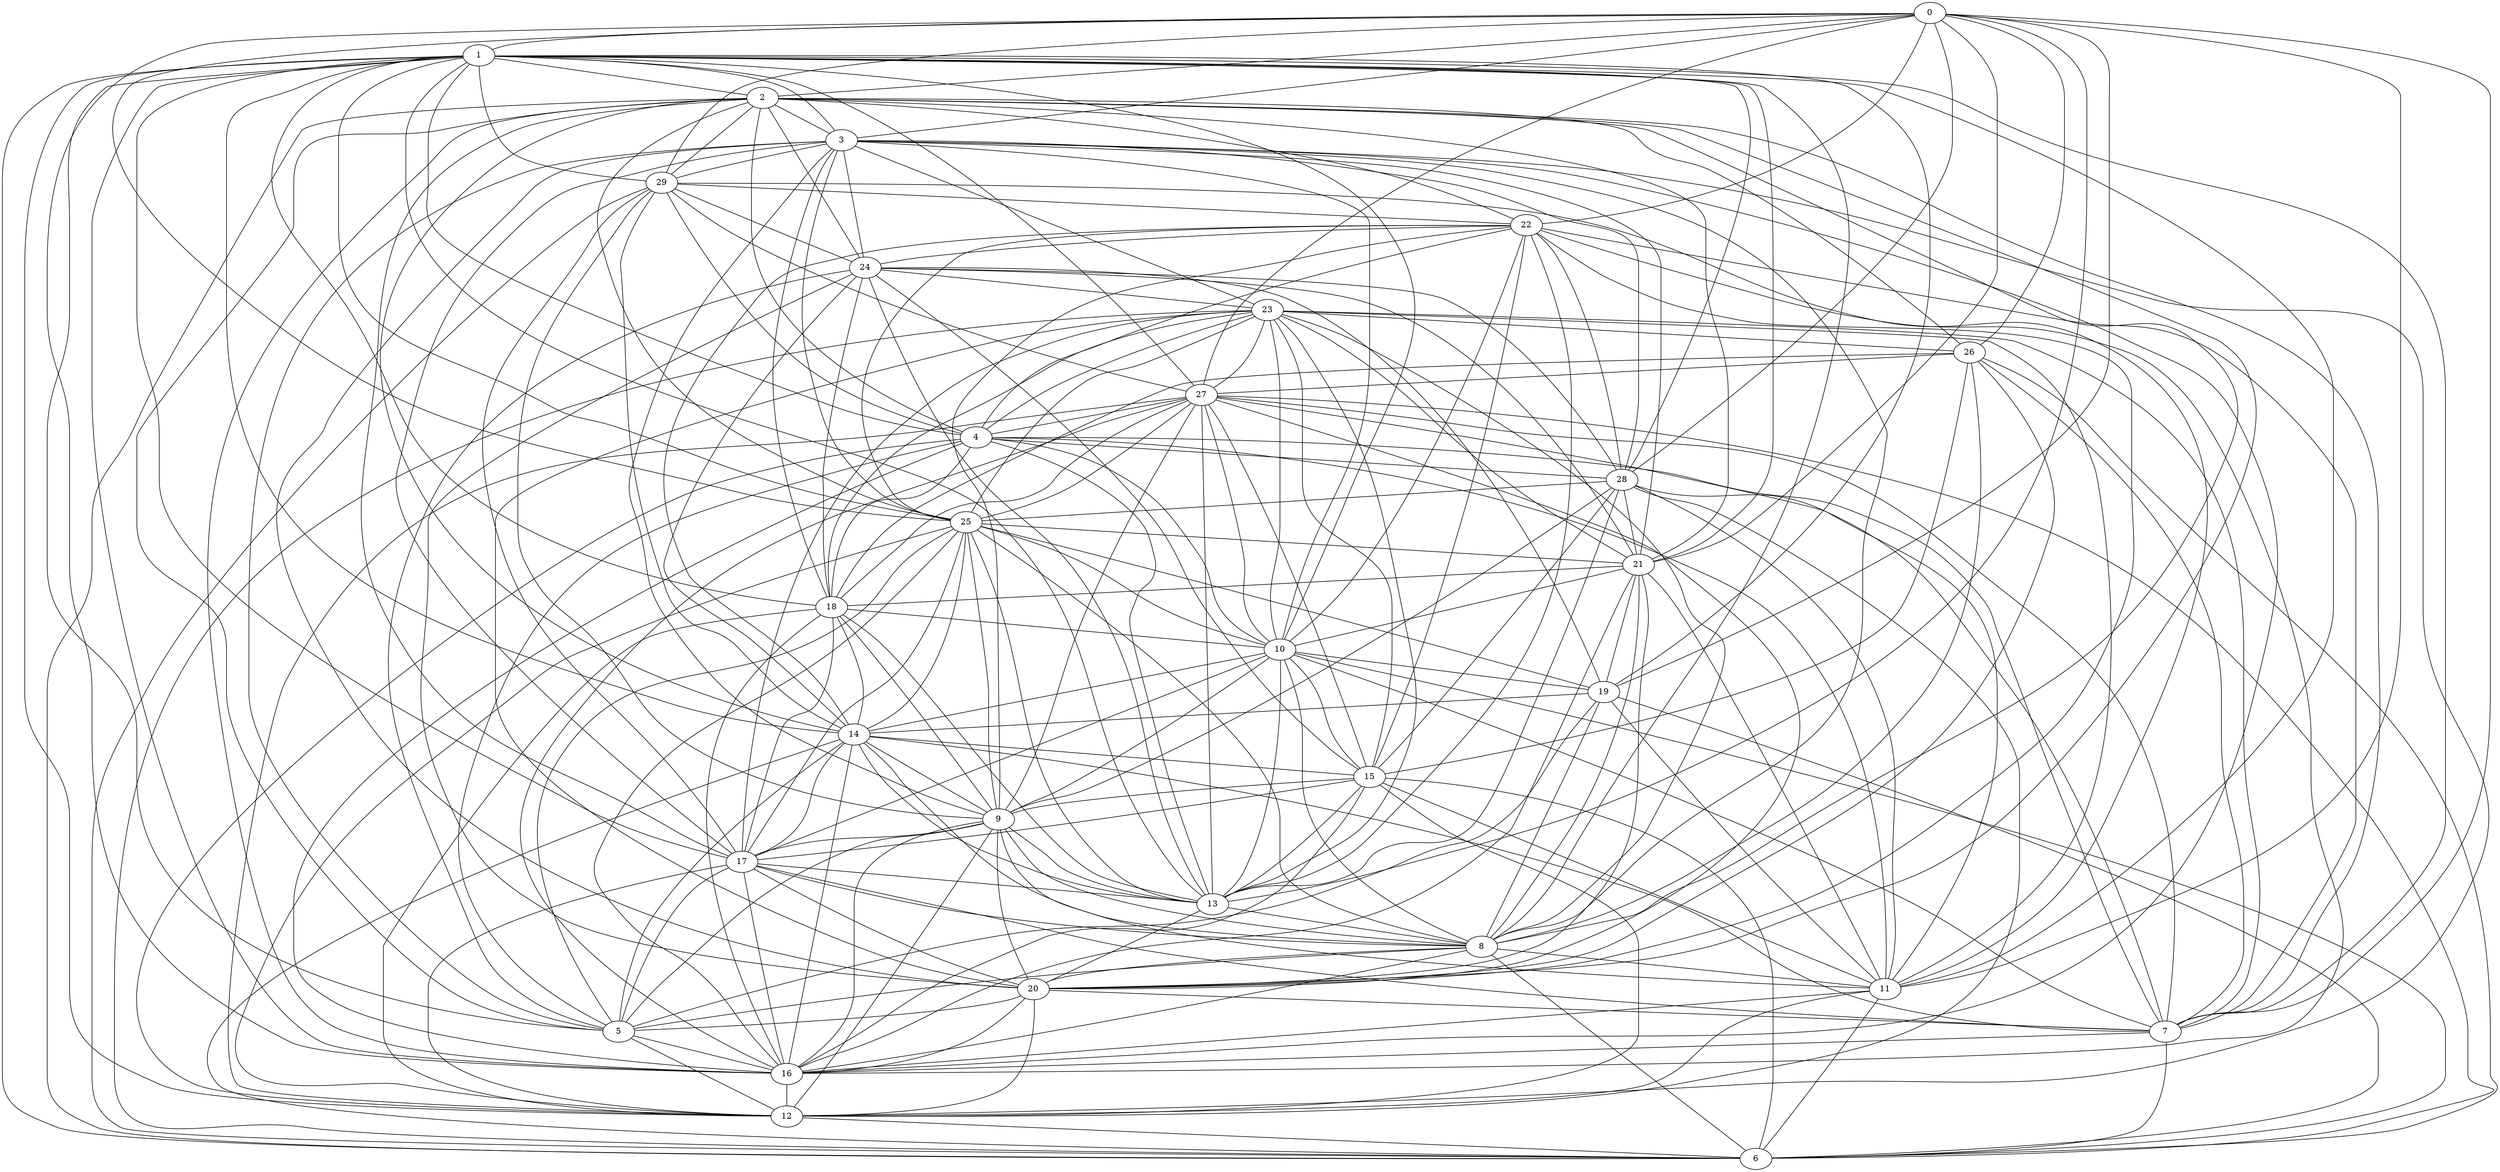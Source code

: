 graph {
	0 [label = 0]
	1 [label = 1]
	2 [label = 2]
	3 [label = 3]
	4 [label = 4]
	5 [label = 5]
	6 [label = 6]
	7 [label = 7]
	8 [label = 8]
	9 [label = 9]
	10 [label = 10]
	11 [label = 11]
	12 [label = 12]
	13 [label = 13]
	14 [label = 14]
	15 [label = 15]
	16 [label = 16]
	17 [label = 17]
	18 [label = 18]
	19 [label = 19]
	20 [label = 20]
	21 [label = 21]
	22 [label = 22]
	23 [label = 23]
	24 [label = 24]
	25 [label = 25]
	26 [label = 26]
	27 [label = 27]
	28 [label = 28]
	29 [label = 29]
	27--29;
	27--6;
	27--23;
	27--13;
	27--12;
	27--10;
	27--16;
	27--4;
	27--15;
	27--7;
	27--25;
	27--20;
	0--25;
	0--28;
	0--26;
	0--29;
	0--1;
	0--21;
	0--13;
	0--2;
	0--22;
	0--16;
	0--27;
	9--3;
	9--8;
	9--17;
	9--27;
	9--16;
	9--11;
	9--22;
	9--29;
	9--14;
	3--17;
	3--8;
	3--1;
	3--0;
	3--5;
	3--29;
	3--12;
	3--21;
	3--28;
	3--24;
	3--10;
	28--24;
	28--1;
	28--15;
	28--25;
	28--13;
	28--12;
	28--11;
	28--21;
	28--9;
	28--22;
	26--7;
	26--15;
	26--6;
	26--2;
	26--8;
	26--27;
	11--6;
	11--27;
	11--16;
	11--12;
	11--0;
	11--19;
	5--1;
	5--9;
	5--2;
	5--12;
	5--16;
	5--25;
	16--15;
	16--22;
	16--18;
	16--3;
	16--17;
	16--14;
	16--12;
	16--21;
	16--2;
	22--13;
	22--14;
	22--20;
	22--10;
	22--2;
	22--24;
	20--7;
	20--5;
	20--21;
	20--13;
	20--3;
	20--16;
	20--23;
	20--24;
	20--26;
	20--9;
	20--17;
	4--7;
	4--28;
	4--11;
	4--16;
	4--10;
	4--5;
	4--2;
	4--29;
	4--22;
	23--21;
	23--26;
	23--3;
	23--25;
	23--13;
	23--8;
	23--11;
	23--15;
	23--4;
	8--25;
	8--19;
	8--20;
	8--17;
	8--11;
	8--6;
	8--16;
	8--5;
	8--1;
	17--2;
	17--18;
	17--10;
	17--13;
	17--5;
	17--15;
	17--23;
	17--14;
	25--19;
	25--12;
	25--17;
	25--16;
	25--21;
	25--22;
	25--9;
	25--3;
	25--14;
	10--6;
	10--25;
	10--1;
	10--23;
	10--13;
	10--9;
	10--19;
	10--21;
	10--8;
	7--17;
	7--28;
	7--14;
	7--0;
	7--16;
	7--10;
	7--22;
	7--23;
	7--6;
	1--4;
	1--18;
	1--17;
	1--7;
	1--25;
	1--16;
	1--11;
	1--19;
	1--27;
	1--2;
	1--12;
	1--13;
	1--21;
	19--5;
	19--0;
	19--21;
	19--24;
	19--6;
	19--14;
	12--6;
	12--4;
	12--18;
	12--20;
	12--17;
	12--9;
	15--11;
	15--9;
	15--24;
	15--22;
	15--12;
	15--10;
	24--5;
	24--21;
	24--2;
	24--18;
	24--29;
	24--23;
	14--18;
	14--15;
	14--5;
	14--29;
	14--10;
	14--8;
	14--1;
	14--24;
	21--11;
	21--8;
	21--2;
	21--18;
	6--29;
	6--23;
	6--15;
	6--14;
	6--1;
	18--9;
	18--10;
	18--23;
	18--3;
	18--27;
	18--4;
	18--26;
	2--14;
	2--3;
	2--25;
	2--7;
	2--20;
	2--8;
	2--6;
	29--22;
	29--11;
	29--2;
	29--1;
	29--17;
	13--18;
	13--9;
	13--24;
	13--4;
	13--8;
	13--25;
	13--15;
	13--14;
}